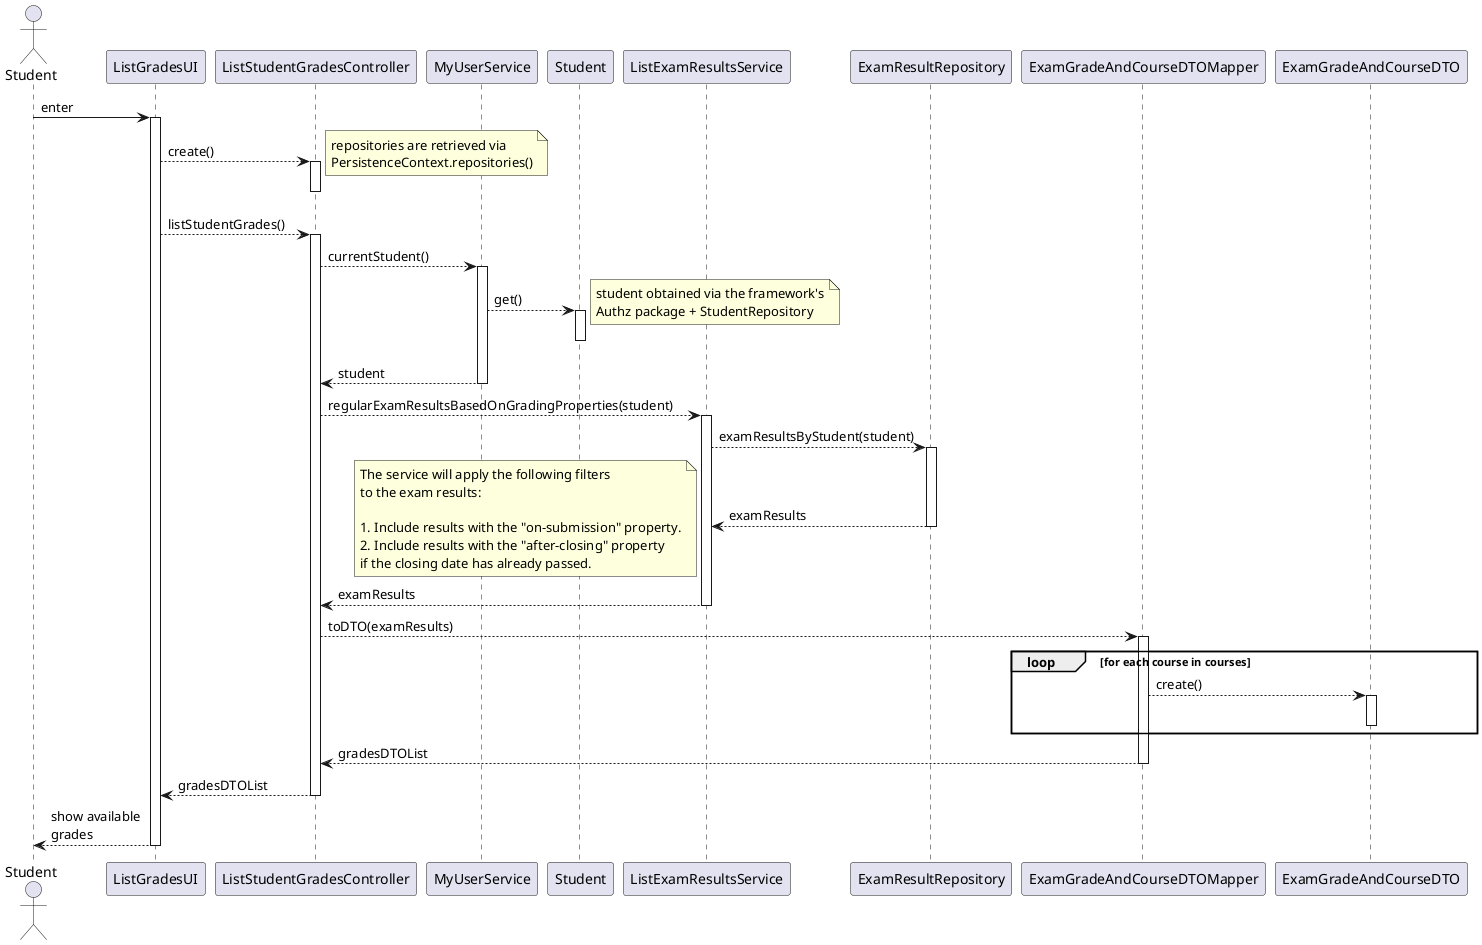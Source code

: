 @startuml
actor Student as user
participant ListGradesUI as ui
participant ListStudentGradesController as ctrl

participant MyUserService as user_svc
participant Student as student

participant ListExamResultsService as svc
participant ExamResultRepository as e_repo

participant ExamGradeAndCourseDTOMapper as mapper
participant ExamGradeAndCourseDTO as dto

user -> ui : enter
activate ui
    ui --> ctrl : create()
    activate ctrl
        note right : repositories are retrieved via\nPersistenceContext.repositories()
    deactivate ctrl

    ui --> ctrl : listStudentGrades()
    activate ctrl
        ctrl --> user_svc : currentStudent()
        activate user_svc
            user_svc --> student : get()
            activate student
            deactivate student
            note right : student obtained via the framework's\nAuthz package + StudentRepository
            user_svc --> ctrl : student
        deactivate user_svc

        ctrl --> svc : regularExamResultsBasedOnGradingProperties(student)
        activate svc
            svc --> e_repo : examResultsByStudent(student)
            activate e_repo
                e_repo --> svc : examResults
            deactivate e_repo

            note bottom: The service will apply the following filters \nto the exam results:\n\n1. Include results with the "on-submission" property.\n2. Include results with the "after-closing" property \nif the closing date has already passed.
            svc --> ctrl : examResults
        deactivate svc

        ctrl --> mapper: toDTO(examResults)
        activate mapper
            loop for each course in courses
                mapper --> dto: create()
                activate dto
                deactivate dto
            end loop
            mapper --> ctrl: gradesDTOList
        deactivate mapper

        ctrl --> ui : gradesDTOList
    deactivate ctrl

    ui --> user : show available \ngrades
deactivate ui

@enduml



